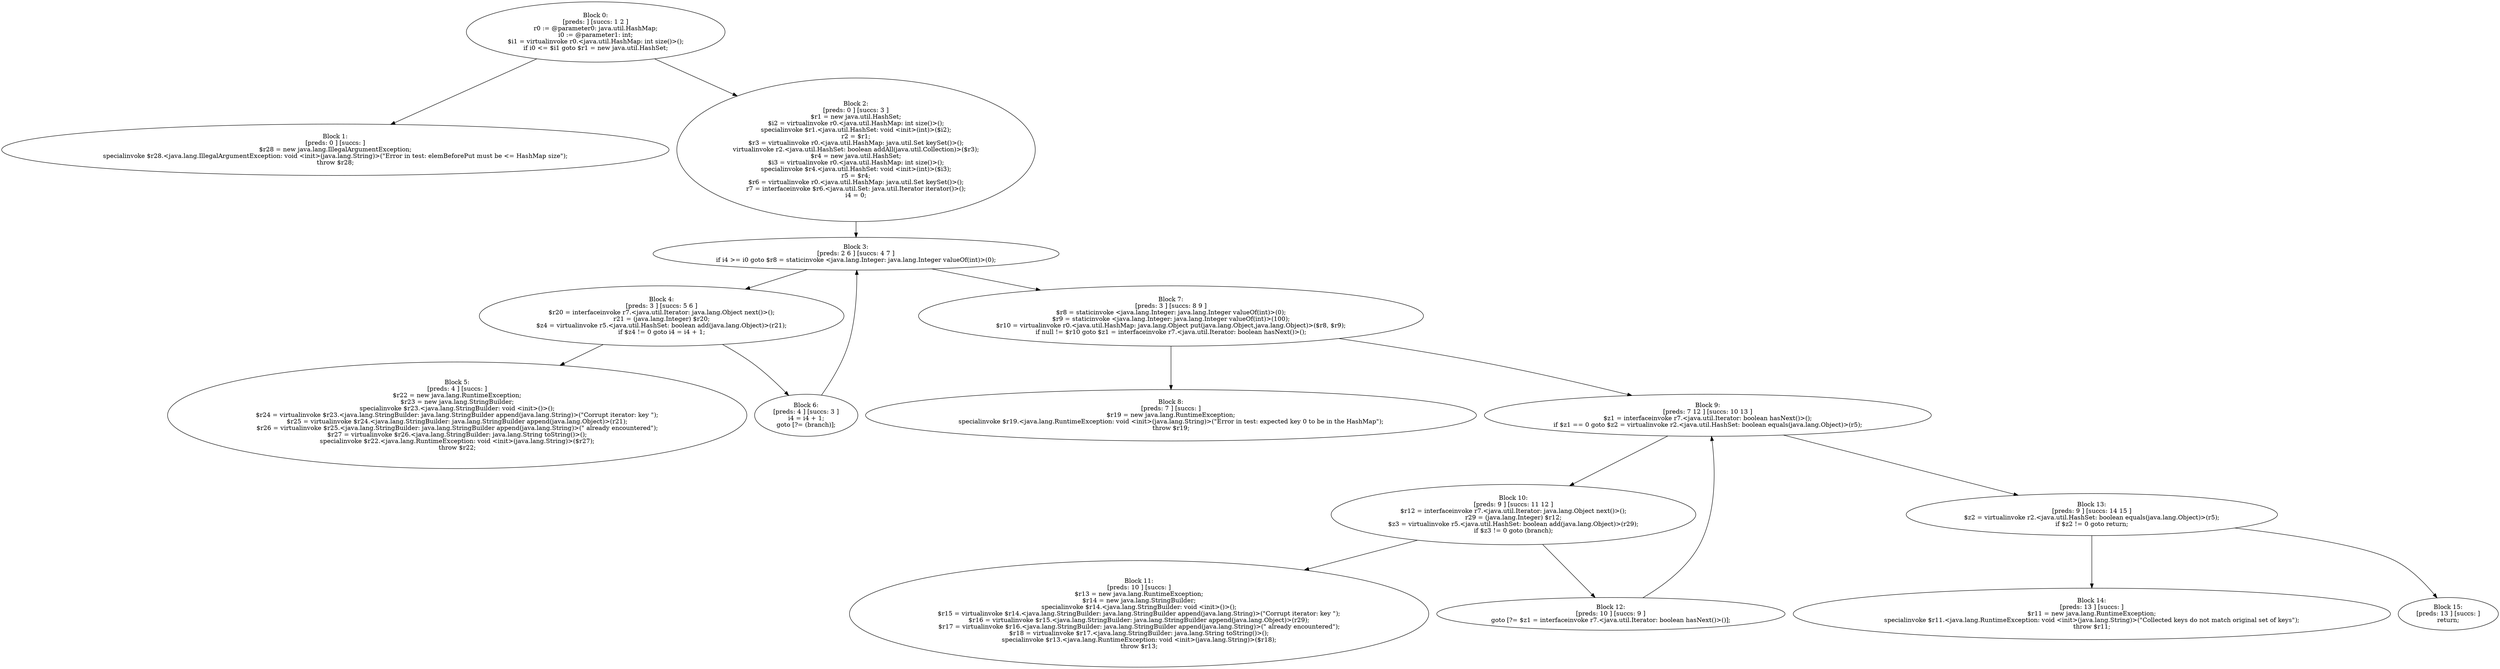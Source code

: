 digraph "unitGraph" {
    "Block 0:
[preds: ] [succs: 1 2 ]
r0 := @parameter0: java.util.HashMap;
i0 := @parameter1: int;
$i1 = virtualinvoke r0.<java.util.HashMap: int size()>();
if i0 <= $i1 goto $r1 = new java.util.HashSet;
"
    "Block 1:
[preds: 0 ] [succs: ]
$r28 = new java.lang.IllegalArgumentException;
specialinvoke $r28.<java.lang.IllegalArgumentException: void <init>(java.lang.String)>(\"Error in test: elemBeforePut must be <= HashMap size\");
throw $r28;
"
    "Block 2:
[preds: 0 ] [succs: 3 ]
$r1 = new java.util.HashSet;
$i2 = virtualinvoke r0.<java.util.HashMap: int size()>();
specialinvoke $r1.<java.util.HashSet: void <init>(int)>($i2);
r2 = $r1;
$r3 = virtualinvoke r0.<java.util.HashMap: java.util.Set keySet()>();
virtualinvoke r2.<java.util.HashSet: boolean addAll(java.util.Collection)>($r3);
$r4 = new java.util.HashSet;
$i3 = virtualinvoke r0.<java.util.HashMap: int size()>();
specialinvoke $r4.<java.util.HashSet: void <init>(int)>($i3);
r5 = $r4;
$r6 = virtualinvoke r0.<java.util.HashMap: java.util.Set keySet()>();
r7 = interfaceinvoke $r6.<java.util.Set: java.util.Iterator iterator()>();
i4 = 0;
"
    "Block 3:
[preds: 2 6 ] [succs: 4 7 ]
if i4 >= i0 goto $r8 = staticinvoke <java.lang.Integer: java.lang.Integer valueOf(int)>(0);
"
    "Block 4:
[preds: 3 ] [succs: 5 6 ]
$r20 = interfaceinvoke r7.<java.util.Iterator: java.lang.Object next()>();
r21 = (java.lang.Integer) $r20;
$z4 = virtualinvoke r5.<java.util.HashSet: boolean add(java.lang.Object)>(r21);
if $z4 != 0 goto i4 = i4 + 1;
"
    "Block 5:
[preds: 4 ] [succs: ]
$r22 = new java.lang.RuntimeException;
$r23 = new java.lang.StringBuilder;
specialinvoke $r23.<java.lang.StringBuilder: void <init>()>();
$r24 = virtualinvoke $r23.<java.lang.StringBuilder: java.lang.StringBuilder append(java.lang.String)>(\"Corrupt iterator: key \");
$r25 = virtualinvoke $r24.<java.lang.StringBuilder: java.lang.StringBuilder append(java.lang.Object)>(r21);
$r26 = virtualinvoke $r25.<java.lang.StringBuilder: java.lang.StringBuilder append(java.lang.String)>(\" already encountered\");
$r27 = virtualinvoke $r26.<java.lang.StringBuilder: java.lang.String toString()>();
specialinvoke $r22.<java.lang.RuntimeException: void <init>(java.lang.String)>($r27);
throw $r22;
"
    "Block 6:
[preds: 4 ] [succs: 3 ]
i4 = i4 + 1;
goto [?= (branch)];
"
    "Block 7:
[preds: 3 ] [succs: 8 9 ]
$r8 = staticinvoke <java.lang.Integer: java.lang.Integer valueOf(int)>(0);
$r9 = staticinvoke <java.lang.Integer: java.lang.Integer valueOf(int)>(100);
$r10 = virtualinvoke r0.<java.util.HashMap: java.lang.Object put(java.lang.Object,java.lang.Object)>($r8, $r9);
if null != $r10 goto $z1 = interfaceinvoke r7.<java.util.Iterator: boolean hasNext()>();
"
    "Block 8:
[preds: 7 ] [succs: ]
$r19 = new java.lang.RuntimeException;
specialinvoke $r19.<java.lang.RuntimeException: void <init>(java.lang.String)>(\"Error in test: expected key 0 to be in the HashMap\");
throw $r19;
"
    "Block 9:
[preds: 7 12 ] [succs: 10 13 ]
$z1 = interfaceinvoke r7.<java.util.Iterator: boolean hasNext()>();
if $z1 == 0 goto $z2 = virtualinvoke r2.<java.util.HashSet: boolean equals(java.lang.Object)>(r5);
"
    "Block 10:
[preds: 9 ] [succs: 11 12 ]
$r12 = interfaceinvoke r7.<java.util.Iterator: java.lang.Object next()>();
r29 = (java.lang.Integer) $r12;
$z3 = virtualinvoke r5.<java.util.HashSet: boolean add(java.lang.Object)>(r29);
if $z3 != 0 goto (branch);
"
    "Block 11:
[preds: 10 ] [succs: ]
$r13 = new java.lang.RuntimeException;
$r14 = new java.lang.StringBuilder;
specialinvoke $r14.<java.lang.StringBuilder: void <init>()>();
$r15 = virtualinvoke $r14.<java.lang.StringBuilder: java.lang.StringBuilder append(java.lang.String)>(\"Corrupt iterator: key \");
$r16 = virtualinvoke $r15.<java.lang.StringBuilder: java.lang.StringBuilder append(java.lang.Object)>(r29);
$r17 = virtualinvoke $r16.<java.lang.StringBuilder: java.lang.StringBuilder append(java.lang.String)>(\" already encountered\");
$r18 = virtualinvoke $r17.<java.lang.StringBuilder: java.lang.String toString()>();
specialinvoke $r13.<java.lang.RuntimeException: void <init>(java.lang.String)>($r18);
throw $r13;
"
    "Block 12:
[preds: 10 ] [succs: 9 ]
goto [?= $z1 = interfaceinvoke r7.<java.util.Iterator: boolean hasNext()>()];
"
    "Block 13:
[preds: 9 ] [succs: 14 15 ]
$z2 = virtualinvoke r2.<java.util.HashSet: boolean equals(java.lang.Object)>(r5);
if $z2 != 0 goto return;
"
    "Block 14:
[preds: 13 ] [succs: ]
$r11 = new java.lang.RuntimeException;
specialinvoke $r11.<java.lang.RuntimeException: void <init>(java.lang.String)>(\"Collected keys do not match original set of keys\");
throw $r11;
"
    "Block 15:
[preds: 13 ] [succs: ]
return;
"
    "Block 0:
[preds: ] [succs: 1 2 ]
r0 := @parameter0: java.util.HashMap;
i0 := @parameter1: int;
$i1 = virtualinvoke r0.<java.util.HashMap: int size()>();
if i0 <= $i1 goto $r1 = new java.util.HashSet;
"->"Block 1:
[preds: 0 ] [succs: ]
$r28 = new java.lang.IllegalArgumentException;
specialinvoke $r28.<java.lang.IllegalArgumentException: void <init>(java.lang.String)>(\"Error in test: elemBeforePut must be <= HashMap size\");
throw $r28;
";
    "Block 0:
[preds: ] [succs: 1 2 ]
r0 := @parameter0: java.util.HashMap;
i0 := @parameter1: int;
$i1 = virtualinvoke r0.<java.util.HashMap: int size()>();
if i0 <= $i1 goto $r1 = new java.util.HashSet;
"->"Block 2:
[preds: 0 ] [succs: 3 ]
$r1 = new java.util.HashSet;
$i2 = virtualinvoke r0.<java.util.HashMap: int size()>();
specialinvoke $r1.<java.util.HashSet: void <init>(int)>($i2);
r2 = $r1;
$r3 = virtualinvoke r0.<java.util.HashMap: java.util.Set keySet()>();
virtualinvoke r2.<java.util.HashSet: boolean addAll(java.util.Collection)>($r3);
$r4 = new java.util.HashSet;
$i3 = virtualinvoke r0.<java.util.HashMap: int size()>();
specialinvoke $r4.<java.util.HashSet: void <init>(int)>($i3);
r5 = $r4;
$r6 = virtualinvoke r0.<java.util.HashMap: java.util.Set keySet()>();
r7 = interfaceinvoke $r6.<java.util.Set: java.util.Iterator iterator()>();
i4 = 0;
";
    "Block 2:
[preds: 0 ] [succs: 3 ]
$r1 = new java.util.HashSet;
$i2 = virtualinvoke r0.<java.util.HashMap: int size()>();
specialinvoke $r1.<java.util.HashSet: void <init>(int)>($i2);
r2 = $r1;
$r3 = virtualinvoke r0.<java.util.HashMap: java.util.Set keySet()>();
virtualinvoke r2.<java.util.HashSet: boolean addAll(java.util.Collection)>($r3);
$r4 = new java.util.HashSet;
$i3 = virtualinvoke r0.<java.util.HashMap: int size()>();
specialinvoke $r4.<java.util.HashSet: void <init>(int)>($i3);
r5 = $r4;
$r6 = virtualinvoke r0.<java.util.HashMap: java.util.Set keySet()>();
r7 = interfaceinvoke $r6.<java.util.Set: java.util.Iterator iterator()>();
i4 = 0;
"->"Block 3:
[preds: 2 6 ] [succs: 4 7 ]
if i4 >= i0 goto $r8 = staticinvoke <java.lang.Integer: java.lang.Integer valueOf(int)>(0);
";
    "Block 3:
[preds: 2 6 ] [succs: 4 7 ]
if i4 >= i0 goto $r8 = staticinvoke <java.lang.Integer: java.lang.Integer valueOf(int)>(0);
"->"Block 4:
[preds: 3 ] [succs: 5 6 ]
$r20 = interfaceinvoke r7.<java.util.Iterator: java.lang.Object next()>();
r21 = (java.lang.Integer) $r20;
$z4 = virtualinvoke r5.<java.util.HashSet: boolean add(java.lang.Object)>(r21);
if $z4 != 0 goto i4 = i4 + 1;
";
    "Block 3:
[preds: 2 6 ] [succs: 4 7 ]
if i4 >= i0 goto $r8 = staticinvoke <java.lang.Integer: java.lang.Integer valueOf(int)>(0);
"->"Block 7:
[preds: 3 ] [succs: 8 9 ]
$r8 = staticinvoke <java.lang.Integer: java.lang.Integer valueOf(int)>(0);
$r9 = staticinvoke <java.lang.Integer: java.lang.Integer valueOf(int)>(100);
$r10 = virtualinvoke r0.<java.util.HashMap: java.lang.Object put(java.lang.Object,java.lang.Object)>($r8, $r9);
if null != $r10 goto $z1 = interfaceinvoke r7.<java.util.Iterator: boolean hasNext()>();
";
    "Block 4:
[preds: 3 ] [succs: 5 6 ]
$r20 = interfaceinvoke r7.<java.util.Iterator: java.lang.Object next()>();
r21 = (java.lang.Integer) $r20;
$z4 = virtualinvoke r5.<java.util.HashSet: boolean add(java.lang.Object)>(r21);
if $z4 != 0 goto i4 = i4 + 1;
"->"Block 5:
[preds: 4 ] [succs: ]
$r22 = new java.lang.RuntimeException;
$r23 = new java.lang.StringBuilder;
specialinvoke $r23.<java.lang.StringBuilder: void <init>()>();
$r24 = virtualinvoke $r23.<java.lang.StringBuilder: java.lang.StringBuilder append(java.lang.String)>(\"Corrupt iterator: key \");
$r25 = virtualinvoke $r24.<java.lang.StringBuilder: java.lang.StringBuilder append(java.lang.Object)>(r21);
$r26 = virtualinvoke $r25.<java.lang.StringBuilder: java.lang.StringBuilder append(java.lang.String)>(\" already encountered\");
$r27 = virtualinvoke $r26.<java.lang.StringBuilder: java.lang.String toString()>();
specialinvoke $r22.<java.lang.RuntimeException: void <init>(java.lang.String)>($r27);
throw $r22;
";
    "Block 4:
[preds: 3 ] [succs: 5 6 ]
$r20 = interfaceinvoke r7.<java.util.Iterator: java.lang.Object next()>();
r21 = (java.lang.Integer) $r20;
$z4 = virtualinvoke r5.<java.util.HashSet: boolean add(java.lang.Object)>(r21);
if $z4 != 0 goto i4 = i4 + 1;
"->"Block 6:
[preds: 4 ] [succs: 3 ]
i4 = i4 + 1;
goto [?= (branch)];
";
    "Block 6:
[preds: 4 ] [succs: 3 ]
i4 = i4 + 1;
goto [?= (branch)];
"->"Block 3:
[preds: 2 6 ] [succs: 4 7 ]
if i4 >= i0 goto $r8 = staticinvoke <java.lang.Integer: java.lang.Integer valueOf(int)>(0);
";
    "Block 7:
[preds: 3 ] [succs: 8 9 ]
$r8 = staticinvoke <java.lang.Integer: java.lang.Integer valueOf(int)>(0);
$r9 = staticinvoke <java.lang.Integer: java.lang.Integer valueOf(int)>(100);
$r10 = virtualinvoke r0.<java.util.HashMap: java.lang.Object put(java.lang.Object,java.lang.Object)>($r8, $r9);
if null != $r10 goto $z1 = interfaceinvoke r7.<java.util.Iterator: boolean hasNext()>();
"->"Block 8:
[preds: 7 ] [succs: ]
$r19 = new java.lang.RuntimeException;
specialinvoke $r19.<java.lang.RuntimeException: void <init>(java.lang.String)>(\"Error in test: expected key 0 to be in the HashMap\");
throw $r19;
";
    "Block 7:
[preds: 3 ] [succs: 8 9 ]
$r8 = staticinvoke <java.lang.Integer: java.lang.Integer valueOf(int)>(0);
$r9 = staticinvoke <java.lang.Integer: java.lang.Integer valueOf(int)>(100);
$r10 = virtualinvoke r0.<java.util.HashMap: java.lang.Object put(java.lang.Object,java.lang.Object)>($r8, $r9);
if null != $r10 goto $z1 = interfaceinvoke r7.<java.util.Iterator: boolean hasNext()>();
"->"Block 9:
[preds: 7 12 ] [succs: 10 13 ]
$z1 = interfaceinvoke r7.<java.util.Iterator: boolean hasNext()>();
if $z1 == 0 goto $z2 = virtualinvoke r2.<java.util.HashSet: boolean equals(java.lang.Object)>(r5);
";
    "Block 9:
[preds: 7 12 ] [succs: 10 13 ]
$z1 = interfaceinvoke r7.<java.util.Iterator: boolean hasNext()>();
if $z1 == 0 goto $z2 = virtualinvoke r2.<java.util.HashSet: boolean equals(java.lang.Object)>(r5);
"->"Block 10:
[preds: 9 ] [succs: 11 12 ]
$r12 = interfaceinvoke r7.<java.util.Iterator: java.lang.Object next()>();
r29 = (java.lang.Integer) $r12;
$z3 = virtualinvoke r5.<java.util.HashSet: boolean add(java.lang.Object)>(r29);
if $z3 != 0 goto (branch);
";
    "Block 9:
[preds: 7 12 ] [succs: 10 13 ]
$z1 = interfaceinvoke r7.<java.util.Iterator: boolean hasNext()>();
if $z1 == 0 goto $z2 = virtualinvoke r2.<java.util.HashSet: boolean equals(java.lang.Object)>(r5);
"->"Block 13:
[preds: 9 ] [succs: 14 15 ]
$z2 = virtualinvoke r2.<java.util.HashSet: boolean equals(java.lang.Object)>(r5);
if $z2 != 0 goto return;
";
    "Block 10:
[preds: 9 ] [succs: 11 12 ]
$r12 = interfaceinvoke r7.<java.util.Iterator: java.lang.Object next()>();
r29 = (java.lang.Integer) $r12;
$z3 = virtualinvoke r5.<java.util.HashSet: boolean add(java.lang.Object)>(r29);
if $z3 != 0 goto (branch);
"->"Block 11:
[preds: 10 ] [succs: ]
$r13 = new java.lang.RuntimeException;
$r14 = new java.lang.StringBuilder;
specialinvoke $r14.<java.lang.StringBuilder: void <init>()>();
$r15 = virtualinvoke $r14.<java.lang.StringBuilder: java.lang.StringBuilder append(java.lang.String)>(\"Corrupt iterator: key \");
$r16 = virtualinvoke $r15.<java.lang.StringBuilder: java.lang.StringBuilder append(java.lang.Object)>(r29);
$r17 = virtualinvoke $r16.<java.lang.StringBuilder: java.lang.StringBuilder append(java.lang.String)>(\" already encountered\");
$r18 = virtualinvoke $r17.<java.lang.StringBuilder: java.lang.String toString()>();
specialinvoke $r13.<java.lang.RuntimeException: void <init>(java.lang.String)>($r18);
throw $r13;
";
    "Block 10:
[preds: 9 ] [succs: 11 12 ]
$r12 = interfaceinvoke r7.<java.util.Iterator: java.lang.Object next()>();
r29 = (java.lang.Integer) $r12;
$z3 = virtualinvoke r5.<java.util.HashSet: boolean add(java.lang.Object)>(r29);
if $z3 != 0 goto (branch);
"->"Block 12:
[preds: 10 ] [succs: 9 ]
goto [?= $z1 = interfaceinvoke r7.<java.util.Iterator: boolean hasNext()>()];
";
    "Block 12:
[preds: 10 ] [succs: 9 ]
goto [?= $z1 = interfaceinvoke r7.<java.util.Iterator: boolean hasNext()>()];
"->"Block 9:
[preds: 7 12 ] [succs: 10 13 ]
$z1 = interfaceinvoke r7.<java.util.Iterator: boolean hasNext()>();
if $z1 == 0 goto $z2 = virtualinvoke r2.<java.util.HashSet: boolean equals(java.lang.Object)>(r5);
";
    "Block 13:
[preds: 9 ] [succs: 14 15 ]
$z2 = virtualinvoke r2.<java.util.HashSet: boolean equals(java.lang.Object)>(r5);
if $z2 != 0 goto return;
"->"Block 14:
[preds: 13 ] [succs: ]
$r11 = new java.lang.RuntimeException;
specialinvoke $r11.<java.lang.RuntimeException: void <init>(java.lang.String)>(\"Collected keys do not match original set of keys\");
throw $r11;
";
    "Block 13:
[preds: 9 ] [succs: 14 15 ]
$z2 = virtualinvoke r2.<java.util.HashSet: boolean equals(java.lang.Object)>(r5);
if $z2 != 0 goto return;
"->"Block 15:
[preds: 13 ] [succs: ]
return;
";
}
